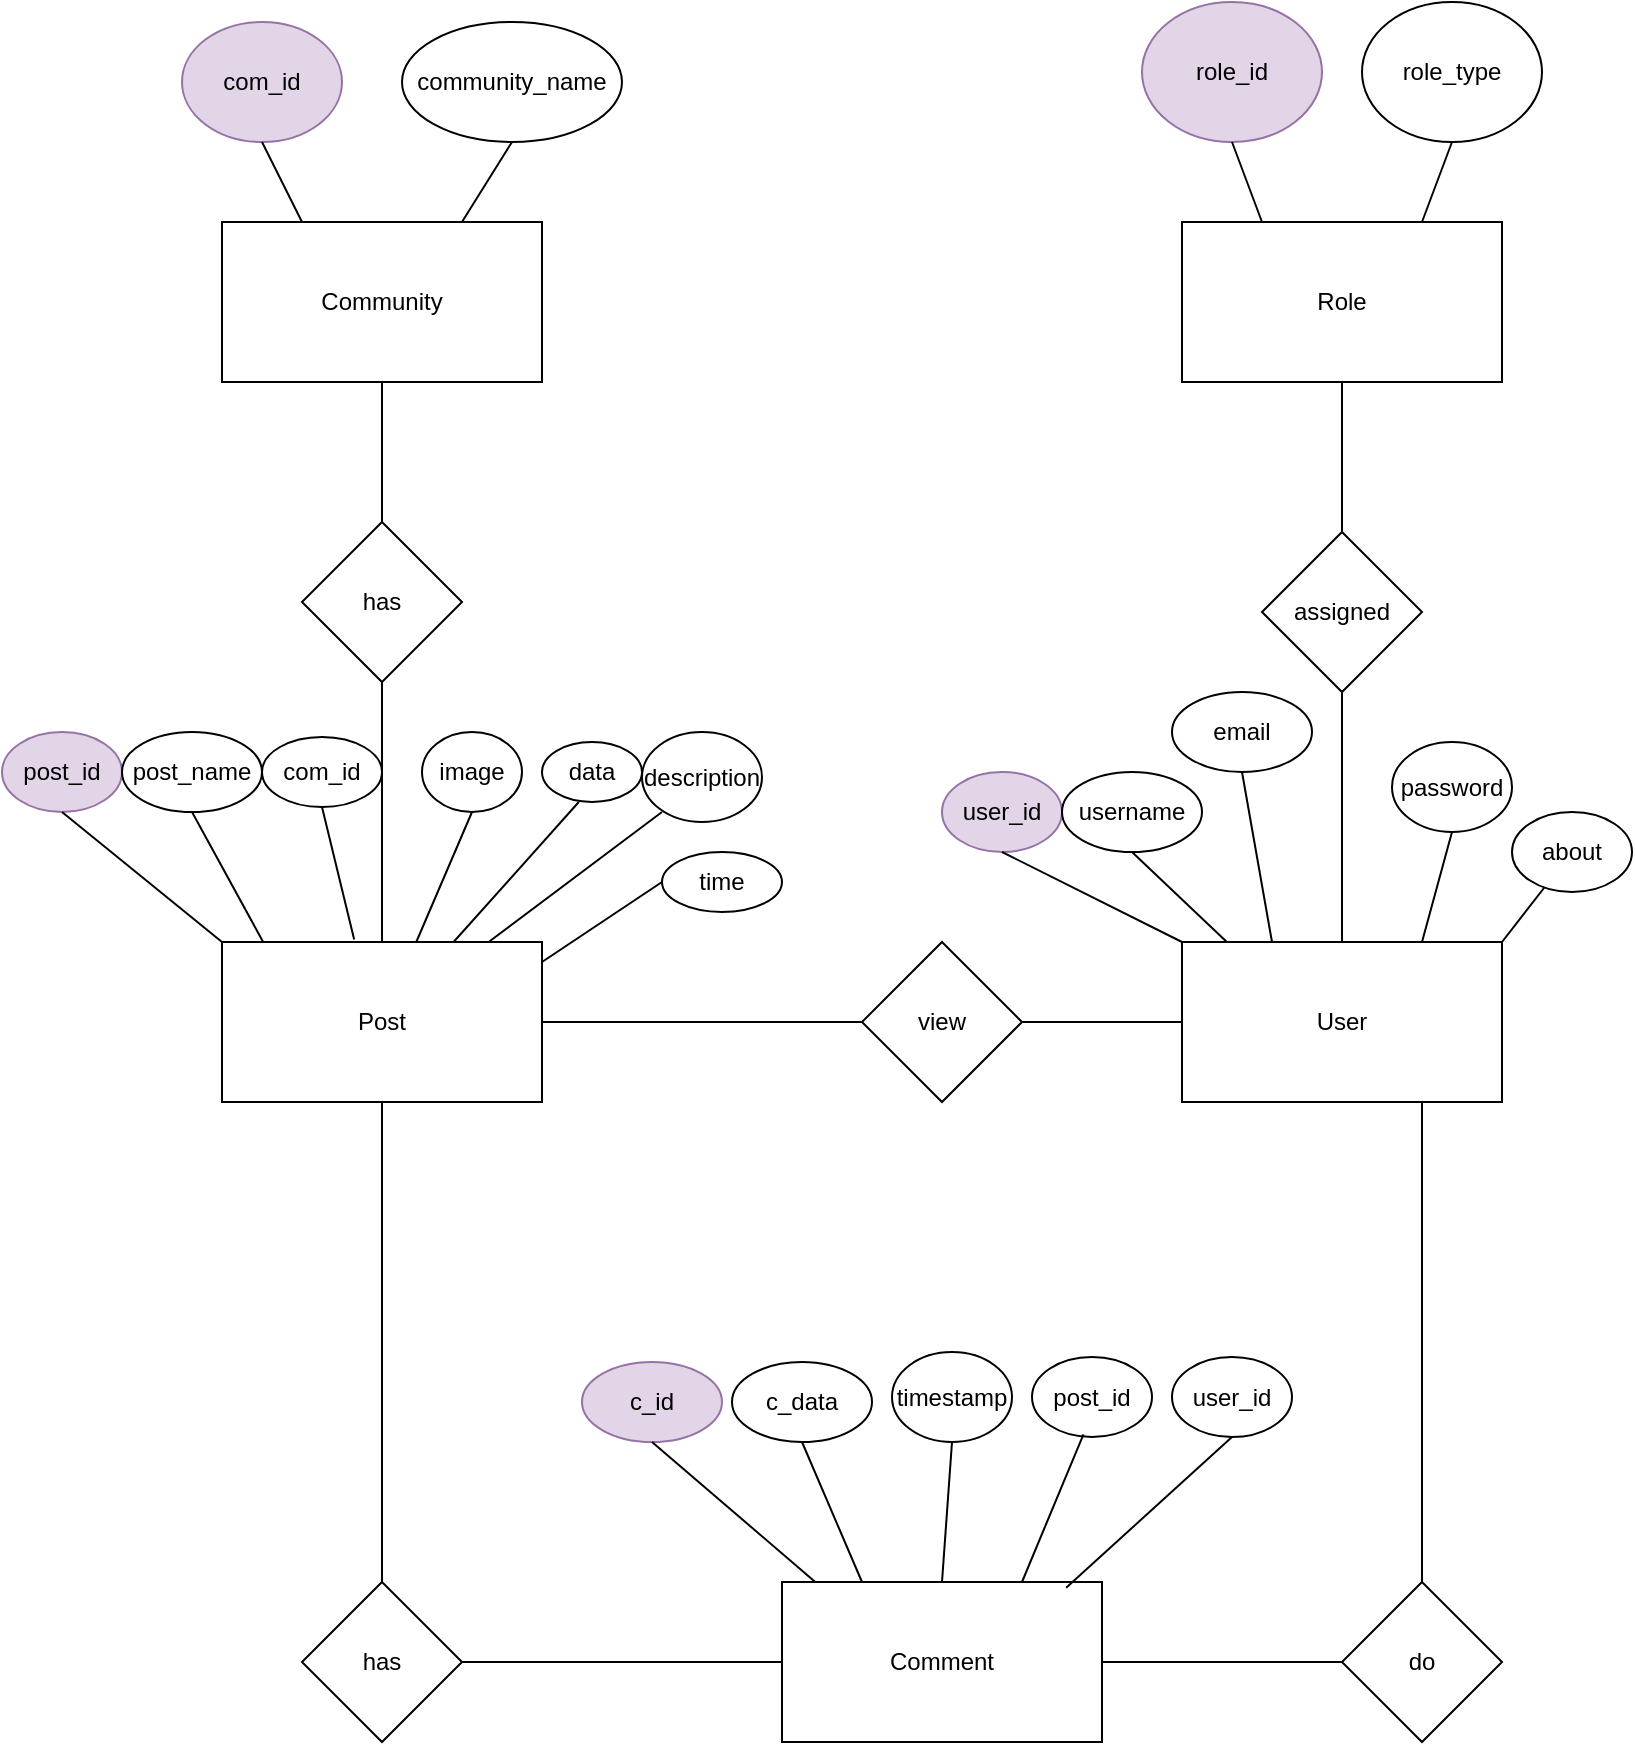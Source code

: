 <mxfile version="24.2.3" type="device">
  <diagram name="Page-1" id="knucLsfNysEEauxZiomg">
    <mxGraphModel dx="930" dy="1166" grid="1" gridSize="10" guides="1" tooltips="1" connect="1" arrows="1" fold="1" page="1" pageScale="1" pageWidth="850" pageHeight="1100" background="none" math="0" shadow="0">
      <root>
        <mxCell id="0" />
        <mxCell id="1" parent="0" />
        <mxCell id="cFev3wSajb951gtCsFEo-1" value="Post" style="rounded=0;whiteSpace=wrap;html=1;" vertex="1" parent="1">
          <mxGeometry x="120" y="520" width="160" height="80" as="geometry" />
        </mxCell>
        <mxCell id="cFev3wSajb951gtCsFEo-2" value="post_id" style="ellipse;whiteSpace=wrap;html=1;fillColor=#e1d5e7;strokeColor=#9673a6;" vertex="1" parent="1">
          <mxGeometry x="10" y="415" width="60" height="40" as="geometry" />
        </mxCell>
        <mxCell id="cFev3wSajb951gtCsFEo-3" value="post_name" style="ellipse;whiteSpace=wrap;html=1;" vertex="1" parent="1">
          <mxGeometry x="70" y="415" width="70" height="40" as="geometry" />
        </mxCell>
        <mxCell id="cFev3wSajb951gtCsFEo-5" value="com_id" style="ellipse;whiteSpace=wrap;html=1;" vertex="1" parent="1">
          <mxGeometry x="140" y="417.5" width="60" height="35" as="geometry" />
        </mxCell>
        <mxCell id="cFev3wSajb951gtCsFEo-7" value="data" style="ellipse;whiteSpace=wrap;html=1;" vertex="1" parent="1">
          <mxGeometry x="280" y="420" width="50" height="30" as="geometry" />
        </mxCell>
        <mxCell id="cFev3wSajb951gtCsFEo-8" value="description" style="ellipse;whiteSpace=wrap;html=1;" vertex="1" parent="1">
          <mxGeometry x="330" y="415" width="60" height="45" as="geometry" />
        </mxCell>
        <mxCell id="cFev3wSajb951gtCsFEo-9" value="" style="endArrow=none;html=1;rounded=0;exitX=0;exitY=0;exitDx=0;exitDy=0;entryX=0.5;entryY=1;entryDx=0;entryDy=0;" edge="1" parent="1" source="cFev3wSajb951gtCsFEo-1" target="cFev3wSajb951gtCsFEo-2">
          <mxGeometry width="50" height="50" relative="1" as="geometry">
            <mxPoint x="60" y="495" as="sourcePoint" />
            <mxPoint x="110" y="445" as="targetPoint" />
          </mxGeometry>
        </mxCell>
        <mxCell id="cFev3wSajb951gtCsFEo-10" value="" style="endArrow=none;html=1;rounded=0;exitX=0.129;exitY=0.001;exitDx=0;exitDy=0;entryX=0.5;entryY=1;entryDx=0;entryDy=0;exitPerimeter=0;" edge="1" parent="1" source="cFev3wSajb951gtCsFEo-1" target="cFev3wSajb951gtCsFEo-3">
          <mxGeometry width="50" height="50" relative="1" as="geometry">
            <mxPoint x="220" y="485" as="sourcePoint" />
            <mxPoint x="130" y="435" as="targetPoint" />
          </mxGeometry>
        </mxCell>
        <mxCell id="cFev3wSajb951gtCsFEo-11" value="" style="endArrow=none;html=1;rounded=0;exitX=0.413;exitY=-0.015;exitDx=0;exitDy=0;entryX=0.5;entryY=1;entryDx=0;entryDy=0;exitPerimeter=0;" edge="1" parent="1" source="cFev3wSajb951gtCsFEo-1" target="cFev3wSajb951gtCsFEo-5">
          <mxGeometry width="50" height="50" relative="1" as="geometry">
            <mxPoint x="310" y="485" as="sourcePoint" />
            <mxPoint x="220" y="435" as="targetPoint" />
          </mxGeometry>
        </mxCell>
        <mxCell id="cFev3wSajb951gtCsFEo-12" value="" style="endArrow=none;html=1;rounded=0;entryX=0.5;entryY=1;entryDx=0;entryDy=0;" edge="1" parent="1" source="cFev3wSajb951gtCsFEo-1" target="cFev3wSajb951gtCsFEo-25">
          <mxGeometry width="50" height="50" relative="1" as="geometry">
            <mxPoint x="210" y="495" as="sourcePoint" />
            <mxPoint x="240" y="430" as="targetPoint" />
          </mxGeometry>
        </mxCell>
        <mxCell id="cFev3wSajb951gtCsFEo-13" value="" style="endArrow=none;html=1;rounded=0;" edge="1" parent="1" source="cFev3wSajb951gtCsFEo-1">
          <mxGeometry width="50" height="50" relative="1" as="geometry">
            <mxPoint x="250" y="495" as="sourcePoint" />
            <mxPoint x="298.4" y="450" as="targetPoint" />
          </mxGeometry>
        </mxCell>
        <mxCell id="cFev3wSajb951gtCsFEo-14" value="User" style="rounded=0;whiteSpace=wrap;html=1;" vertex="1" parent="1">
          <mxGeometry x="600" y="520" width="160" height="80" as="geometry" />
        </mxCell>
        <mxCell id="cFev3wSajb951gtCsFEo-15" value="user_id" style="ellipse;whiteSpace=wrap;html=1;fillColor=#e1d5e7;strokeColor=#9673a6;" vertex="1" parent="1">
          <mxGeometry x="480" y="435" width="60" height="40" as="geometry" />
        </mxCell>
        <mxCell id="cFev3wSajb951gtCsFEo-16" value="username" style="ellipse;whiteSpace=wrap;html=1;" vertex="1" parent="1">
          <mxGeometry x="540" y="435" width="70" height="40" as="geometry" />
        </mxCell>
        <mxCell id="cFev3wSajb951gtCsFEo-17" value="email" style="ellipse;whiteSpace=wrap;html=1;" vertex="1" parent="1">
          <mxGeometry x="595" y="395" width="70" height="40" as="geometry" />
        </mxCell>
        <mxCell id="cFev3wSajb951gtCsFEo-18" value="password" style="ellipse;whiteSpace=wrap;html=1;" vertex="1" parent="1">
          <mxGeometry x="705" y="420" width="60" height="45" as="geometry" />
        </mxCell>
        <mxCell id="cFev3wSajb951gtCsFEo-19" value="about" style="ellipse;whiteSpace=wrap;html=1;" vertex="1" parent="1">
          <mxGeometry x="765" y="455" width="60" height="40" as="geometry" />
        </mxCell>
        <mxCell id="cFev3wSajb951gtCsFEo-20" value="" style="endArrow=none;html=1;rounded=0;exitX=0;exitY=0;exitDx=0;exitDy=0;entryX=0.5;entryY=1;entryDx=0;entryDy=0;" edge="1" parent="1" source="cFev3wSajb951gtCsFEo-14" target="cFev3wSajb951gtCsFEo-15">
          <mxGeometry width="50" height="50" relative="1" as="geometry">
            <mxPoint x="510" y="495" as="sourcePoint" />
            <mxPoint x="560" y="445" as="targetPoint" />
          </mxGeometry>
        </mxCell>
        <mxCell id="cFev3wSajb951gtCsFEo-21" value="" style="endArrow=none;html=1;rounded=0;exitX=0.141;exitY=0.001;exitDx=0;exitDy=0;entryX=0.5;entryY=1;entryDx=0;entryDy=0;exitPerimeter=0;" edge="1" parent="1" source="cFev3wSajb951gtCsFEo-14" target="cFev3wSajb951gtCsFEo-16">
          <mxGeometry width="50" height="50" relative="1" as="geometry">
            <mxPoint x="670" y="485" as="sourcePoint" />
            <mxPoint x="580" y="435" as="targetPoint" />
          </mxGeometry>
        </mxCell>
        <mxCell id="cFev3wSajb951gtCsFEo-22" value="" style="endArrow=none;html=1;rounded=0;entryX=0.5;entryY=1;entryDx=0;entryDy=0;" edge="1" parent="1" target="cFev3wSajb951gtCsFEo-17">
          <mxGeometry width="50" height="50" relative="1" as="geometry">
            <mxPoint x="645" y="520" as="sourcePoint" />
            <mxPoint x="670" y="435" as="targetPoint" />
          </mxGeometry>
        </mxCell>
        <mxCell id="cFev3wSajb951gtCsFEo-23" value="" style="endArrow=none;html=1;rounded=0;exitX=0.75;exitY=0;exitDx=0;exitDy=0;entryX=0.5;entryY=1;entryDx=0;entryDy=0;" edge="1" parent="1" source="cFev3wSajb951gtCsFEo-14" target="cFev3wSajb951gtCsFEo-18">
          <mxGeometry width="50" height="50" relative="1" as="geometry">
            <mxPoint x="710" y="480" as="sourcePoint" />
            <mxPoint x="720" y="430" as="targetPoint" />
          </mxGeometry>
        </mxCell>
        <mxCell id="cFev3wSajb951gtCsFEo-24" value="" style="endArrow=none;html=1;rounded=0;exitX=1;exitY=0;exitDx=0;exitDy=0;" edge="1" parent="1" source="cFev3wSajb951gtCsFEo-14" target="cFev3wSajb951gtCsFEo-19">
          <mxGeometry width="50" height="50" relative="1" as="geometry">
            <mxPoint x="790" y="480" as="sourcePoint" />
            <mxPoint x="800" y="440" as="targetPoint" />
          </mxGeometry>
        </mxCell>
        <mxCell id="cFev3wSajb951gtCsFEo-25" value="image" style="ellipse;whiteSpace=wrap;html=1;" vertex="1" parent="1">
          <mxGeometry x="220" y="415" width="50" height="40" as="geometry" />
        </mxCell>
        <mxCell id="cFev3wSajb951gtCsFEo-26" value="" style="endArrow=none;html=1;rounded=0;" edge="1" parent="1" source="cFev3wSajb951gtCsFEo-1">
          <mxGeometry width="50" height="50" relative="1" as="geometry">
            <mxPoint x="280" y="515" as="sourcePoint" />
            <mxPoint x="340" y="455" as="targetPoint" />
          </mxGeometry>
        </mxCell>
        <mxCell id="cFev3wSajb951gtCsFEo-27" value="view" style="rhombus;whiteSpace=wrap;html=1;" vertex="1" parent="1">
          <mxGeometry x="440" y="520" width="80" height="80" as="geometry" />
        </mxCell>
        <mxCell id="cFev3wSajb951gtCsFEo-28" value="" style="endArrow=none;html=1;rounded=0;exitX=1;exitY=0.5;exitDx=0;exitDy=0;entryX=0;entryY=0.5;entryDx=0;entryDy=0;" edge="1" parent="1" source="cFev3wSajb951gtCsFEo-1" target="cFev3wSajb951gtCsFEo-27">
          <mxGeometry width="50" height="50" relative="1" as="geometry">
            <mxPoint x="470" y="625" as="sourcePoint" />
            <mxPoint x="520" y="575" as="targetPoint" />
          </mxGeometry>
        </mxCell>
        <mxCell id="cFev3wSajb951gtCsFEo-29" value="" style="endArrow=none;html=1;rounded=0;exitX=1;exitY=0.5;exitDx=0;exitDy=0;entryX=0;entryY=0.5;entryDx=0;entryDy=0;" edge="1" parent="1" source="cFev3wSajb951gtCsFEo-27" target="cFev3wSajb951gtCsFEo-14">
          <mxGeometry width="50" height="50" relative="1" as="geometry">
            <mxPoint x="330" y="625" as="sourcePoint" />
            <mxPoint x="380" y="575" as="targetPoint" />
          </mxGeometry>
        </mxCell>
        <mxCell id="cFev3wSajb951gtCsFEo-32" value="time" style="ellipse;whiteSpace=wrap;html=1;" vertex="1" parent="1">
          <mxGeometry x="340" y="475" width="60" height="30" as="geometry" />
        </mxCell>
        <mxCell id="cFev3wSajb951gtCsFEo-33" value="" style="endArrow=none;html=1;rounded=0;entryX=0;entryY=0.5;entryDx=0;entryDy=0;exitX=1;exitY=0.125;exitDx=0;exitDy=0;exitPerimeter=0;" edge="1" parent="1" source="cFev3wSajb951gtCsFEo-1" target="cFev3wSajb951gtCsFEo-32">
          <mxGeometry width="50" height="50" relative="1" as="geometry">
            <mxPoint x="270" y="535" as="sourcePoint" />
            <mxPoint x="320" y="485" as="targetPoint" />
          </mxGeometry>
        </mxCell>
        <mxCell id="cFev3wSajb951gtCsFEo-34" value="Comment" style="rounded=0;whiteSpace=wrap;html=1;" vertex="1" parent="1">
          <mxGeometry x="400" y="840" width="160" height="80" as="geometry" />
        </mxCell>
        <mxCell id="cFev3wSajb951gtCsFEo-35" value="c_id" style="ellipse;whiteSpace=wrap;html=1;fillColor=#e1d5e7;strokeColor=#9673a6;" vertex="1" parent="1">
          <mxGeometry x="300" y="730" width="70" height="40" as="geometry" />
        </mxCell>
        <mxCell id="cFev3wSajb951gtCsFEo-36" value="c_data" style="ellipse;whiteSpace=wrap;html=1;" vertex="1" parent="1">
          <mxGeometry x="375" y="730" width="70" height="40" as="geometry" />
        </mxCell>
        <mxCell id="cFev3wSajb951gtCsFEo-37" value="timestamp" style="ellipse;whiteSpace=wrap;html=1;" vertex="1" parent="1">
          <mxGeometry x="455" y="725" width="60" height="45" as="geometry" />
        </mxCell>
        <mxCell id="cFev3wSajb951gtCsFEo-38" value="post_id" style="ellipse;whiteSpace=wrap;html=1;" vertex="1" parent="1">
          <mxGeometry x="525" y="727.5" width="60" height="40" as="geometry" />
        </mxCell>
        <mxCell id="cFev3wSajb951gtCsFEo-39" value="" style="endArrow=none;html=1;rounded=0;exitX=0.5;exitY=1;exitDx=0;exitDy=0;entryX=0.888;entryY=0.036;entryDx=0;entryDy=0;entryPerimeter=0;" edge="1" parent="1" source="cFev3wSajb951gtCsFEo-45" target="cFev3wSajb951gtCsFEo-34">
          <mxGeometry width="50" height="50" relative="1" as="geometry">
            <mxPoint x="635.0" y="920" as="sourcePoint" />
            <mxPoint x="560" y="815" as="targetPoint" />
          </mxGeometry>
        </mxCell>
        <mxCell id="cFev3wSajb951gtCsFEo-40" value="" style="endArrow=none;html=1;rounded=0;exitX=0.103;exitY=-0.002;exitDx=0;exitDy=0;entryX=0.5;entryY=1;entryDx=0;entryDy=0;exitPerimeter=0;" edge="1" parent="1" source="cFev3wSajb951gtCsFEo-34" target="cFev3wSajb951gtCsFEo-35">
          <mxGeometry width="50" height="50" relative="1" as="geometry">
            <mxPoint x="400" y="815" as="sourcePoint" />
            <mxPoint x="365" y="745" as="targetPoint" />
          </mxGeometry>
        </mxCell>
        <mxCell id="cFev3wSajb951gtCsFEo-41" value="" style="endArrow=none;html=1;rounded=0;exitX=0.25;exitY=0;exitDx=0;exitDy=0;entryX=0.5;entryY=1;entryDx=0;entryDy=0;" edge="1" parent="1" source="cFev3wSajb951gtCsFEo-34" target="cFev3wSajb951gtCsFEo-36">
          <mxGeometry width="50" height="50" relative="1" as="geometry">
            <mxPoint x="440" y="815" as="sourcePoint" />
            <mxPoint x="455" y="745" as="targetPoint" />
          </mxGeometry>
        </mxCell>
        <mxCell id="cFev3wSajb951gtCsFEo-42" value="" style="endArrow=none;html=1;rounded=0;exitX=0.5;exitY=0;exitDx=0;exitDy=0;entryX=0.5;entryY=1;entryDx=0;entryDy=0;" edge="1" parent="1" source="cFev3wSajb951gtCsFEo-34" target="cFev3wSajb951gtCsFEo-37">
          <mxGeometry width="50" height="50" relative="1" as="geometry">
            <mxPoint x="502.24" y="815.8" as="sourcePoint" />
            <mxPoint x="505" y="740" as="targetPoint" />
          </mxGeometry>
        </mxCell>
        <mxCell id="cFev3wSajb951gtCsFEo-43" value="" style="endArrow=none;html=1;rounded=0;exitX=0.75;exitY=0;exitDx=0;exitDy=0;entryX=0.429;entryY=0.966;entryDx=0;entryDy=0;entryPerimeter=0;" edge="1" parent="1" source="cFev3wSajb951gtCsFEo-34" target="cFev3wSajb951gtCsFEo-38">
          <mxGeometry width="50" height="50" relative="1" as="geometry">
            <mxPoint x="520" y="815" as="sourcePoint" />
            <mxPoint x="585" y="790" as="targetPoint" />
          </mxGeometry>
        </mxCell>
        <mxCell id="cFev3wSajb951gtCsFEo-44" value="" style="endArrow=none;html=1;rounded=0;exitX=1;exitY=0.5;exitDx=0;exitDy=0;entryX=0;entryY=0.5;entryDx=0;entryDy=0;" edge="1" parent="1" target="cFev3wSajb951gtCsFEo-34" source="cFev3wSajb951gtCsFEo-46">
          <mxGeometry width="50" height="50" relative="1" as="geometry">
            <mxPoint x="240" y="855" as="sourcePoint" />
            <mxPoint x="400" y="855" as="targetPoint" />
          </mxGeometry>
        </mxCell>
        <mxCell id="cFev3wSajb951gtCsFEo-45" value="user_id" style="ellipse;whiteSpace=wrap;html=1;" vertex="1" parent="1">
          <mxGeometry x="595" y="727.5" width="60" height="40" as="geometry" />
        </mxCell>
        <mxCell id="cFev3wSajb951gtCsFEo-46" value="has" style="rhombus;whiteSpace=wrap;html=1;" vertex="1" parent="1">
          <mxGeometry x="160" y="840" width="80" height="80" as="geometry" />
        </mxCell>
        <mxCell id="cFev3wSajb951gtCsFEo-47" value="do" style="rhombus;whiteSpace=wrap;html=1;" vertex="1" parent="1">
          <mxGeometry x="680" y="840" width="80" height="80" as="geometry" />
        </mxCell>
        <mxCell id="cFev3wSajb951gtCsFEo-48" value="" style="endArrow=none;html=1;rounded=0;exitX=0.5;exitY=0;exitDx=0;exitDy=0;entryX=0.5;entryY=1;entryDx=0;entryDy=0;" edge="1" parent="1" source="cFev3wSajb951gtCsFEo-46" target="cFev3wSajb951gtCsFEo-1">
          <mxGeometry width="50" height="50" relative="1" as="geometry">
            <mxPoint x="200" y="815" as="sourcePoint" />
            <mxPoint x="410" y="605" as="targetPoint" />
          </mxGeometry>
        </mxCell>
        <mxCell id="cFev3wSajb951gtCsFEo-49" value="" style="endArrow=none;html=1;rounded=0;exitX=0.5;exitY=0;exitDx=0;exitDy=0;entryX=0.75;entryY=1;entryDx=0;entryDy=0;" edge="1" parent="1" source="cFev3wSajb951gtCsFEo-47" target="cFev3wSajb951gtCsFEo-14">
          <mxGeometry width="50" height="50" relative="1" as="geometry">
            <mxPoint x="720" y="815" as="sourcePoint" />
            <mxPoint x="410" y="605" as="targetPoint" />
          </mxGeometry>
        </mxCell>
        <mxCell id="cFev3wSajb951gtCsFEo-50" value="" style="endArrow=none;html=1;rounded=0;exitX=1;exitY=0.5;exitDx=0;exitDy=0;entryX=0;entryY=0.5;entryDx=0;entryDy=0;" edge="1" parent="1" source="cFev3wSajb951gtCsFEo-34" target="cFev3wSajb951gtCsFEo-47">
          <mxGeometry width="50" height="50" relative="1" as="geometry">
            <mxPoint x="560" y="855" as="sourcePoint" />
            <mxPoint x="680" y="855" as="targetPoint" />
          </mxGeometry>
        </mxCell>
        <mxCell id="cFev3wSajb951gtCsFEo-51" value="Community" style="rounded=0;whiteSpace=wrap;html=1;" vertex="1" parent="1">
          <mxGeometry x="120" y="160" width="160" height="80" as="geometry" />
        </mxCell>
        <mxCell id="cFev3wSajb951gtCsFEo-52" value="com_id" style="ellipse;whiteSpace=wrap;html=1;fillColor=#e1d5e7;strokeColor=#9673a6;" vertex="1" parent="1">
          <mxGeometry x="100" y="60" width="80" height="60" as="geometry" />
        </mxCell>
        <mxCell id="cFev3wSajb951gtCsFEo-53" value="" style="endArrow=none;html=1;rounded=0;exitX=0.5;exitY=1;exitDx=0;exitDy=0;entryX=0.25;entryY=0;entryDx=0;entryDy=0;" edge="1" parent="1" source="cFev3wSajb951gtCsFEo-52" target="cFev3wSajb951gtCsFEo-51">
          <mxGeometry width="50" height="50" relative="1" as="geometry">
            <mxPoint x="280" y="340" as="sourcePoint" />
            <mxPoint x="330" y="290" as="targetPoint" />
          </mxGeometry>
        </mxCell>
        <mxCell id="cFev3wSajb951gtCsFEo-54" value="community_name" style="ellipse;whiteSpace=wrap;html=1;" vertex="1" parent="1">
          <mxGeometry x="210" y="60" width="110" height="60" as="geometry" />
        </mxCell>
        <mxCell id="cFev3wSajb951gtCsFEo-55" value="" style="endArrow=none;html=1;rounded=0;entryX=0.5;entryY=1;entryDx=0;entryDy=0;exitX=0.75;exitY=0;exitDx=0;exitDy=0;" edge="1" parent="1" source="cFev3wSajb951gtCsFEo-51" target="cFev3wSajb951gtCsFEo-54">
          <mxGeometry width="50" height="50" relative="1" as="geometry">
            <mxPoint x="280" y="340" as="sourcePoint" />
            <mxPoint x="330" y="290" as="targetPoint" />
          </mxGeometry>
        </mxCell>
        <mxCell id="cFev3wSajb951gtCsFEo-56" value="" style="endArrow=none;html=1;rounded=0;exitX=0.5;exitY=0;exitDx=0;exitDy=0;" edge="1" parent="1" source="cFev3wSajb951gtCsFEo-1" target="cFev3wSajb951gtCsFEo-57">
          <mxGeometry width="50" height="50" relative="1" as="geometry">
            <mxPoint x="210" y="490" as="sourcePoint" />
            <mxPoint x="330" y="290" as="targetPoint" />
          </mxGeometry>
        </mxCell>
        <mxCell id="cFev3wSajb951gtCsFEo-57" value="has" style="rhombus;whiteSpace=wrap;html=1;" vertex="1" parent="1">
          <mxGeometry x="160" y="310" width="80" height="80" as="geometry" />
        </mxCell>
        <mxCell id="cFev3wSajb951gtCsFEo-58" value="" style="endArrow=none;html=1;rounded=0;entryX=0.5;entryY=1;entryDx=0;entryDy=0;exitX=0.5;exitY=0;exitDx=0;exitDy=0;" edge="1" parent="1" source="cFev3wSajb951gtCsFEo-57" target="cFev3wSajb951gtCsFEo-51">
          <mxGeometry width="50" height="50" relative="1" as="geometry">
            <mxPoint x="230" y="400" as="sourcePoint" />
            <mxPoint x="280" y="350" as="targetPoint" />
          </mxGeometry>
        </mxCell>
        <mxCell id="cFev3wSajb951gtCsFEo-59" value="Role" style="rounded=0;whiteSpace=wrap;html=1;" vertex="1" parent="1">
          <mxGeometry x="600" y="160" width="160" height="80" as="geometry" />
        </mxCell>
        <mxCell id="cFev3wSajb951gtCsFEo-60" value="role_id" style="ellipse;whiteSpace=wrap;html=1;fillColor=#e1d5e7;strokeColor=#9673a6;" vertex="1" parent="1">
          <mxGeometry x="580" y="50" width="90" height="70" as="geometry" />
        </mxCell>
        <mxCell id="cFev3wSajb951gtCsFEo-61" value="" style="endArrow=none;html=1;rounded=0;exitX=0.5;exitY=1;exitDx=0;exitDy=0;entryX=0.25;entryY=0;entryDx=0;entryDy=0;" edge="1" parent="1" source="cFev3wSajb951gtCsFEo-60" target="cFev3wSajb951gtCsFEo-59">
          <mxGeometry width="50" height="50" relative="1" as="geometry">
            <mxPoint x="490" y="460" as="sourcePoint" />
            <mxPoint x="540" y="410" as="targetPoint" />
          </mxGeometry>
        </mxCell>
        <mxCell id="cFev3wSajb951gtCsFEo-62" value="role_type" style="ellipse;whiteSpace=wrap;html=1;" vertex="1" parent="1">
          <mxGeometry x="690" y="50" width="90" height="70" as="geometry" />
        </mxCell>
        <mxCell id="cFev3wSajb951gtCsFEo-63" value="" style="endArrow=none;html=1;rounded=0;exitX=0.5;exitY=1;exitDx=0;exitDy=0;entryX=0.75;entryY=0;entryDx=0;entryDy=0;" edge="1" parent="1" source="cFev3wSajb951gtCsFEo-62" target="cFev3wSajb951gtCsFEo-59">
          <mxGeometry width="50" height="50" relative="1" as="geometry">
            <mxPoint x="490" y="460" as="sourcePoint" />
            <mxPoint x="540" y="410" as="targetPoint" />
          </mxGeometry>
        </mxCell>
        <mxCell id="cFev3wSajb951gtCsFEo-64" value="assigned" style="rhombus;whiteSpace=wrap;html=1;" vertex="1" parent="1">
          <mxGeometry x="640" y="315" width="80" height="80" as="geometry" />
        </mxCell>
        <mxCell id="cFev3wSajb951gtCsFEo-65" value="" style="endArrow=none;html=1;rounded=0;exitX=0.5;exitY=1;exitDx=0;exitDy=0;entryX=0.5;entryY=0;entryDx=0;entryDy=0;" edge="1" parent="1" source="cFev3wSajb951gtCsFEo-59" target="cFev3wSajb951gtCsFEo-64">
          <mxGeometry width="50" height="50" relative="1" as="geometry">
            <mxPoint x="490" y="510" as="sourcePoint" />
            <mxPoint x="540" y="460" as="targetPoint" />
          </mxGeometry>
        </mxCell>
        <mxCell id="cFev3wSajb951gtCsFEo-66" value="" style="endArrow=none;html=1;rounded=0;exitX=0.5;exitY=1;exitDx=0;exitDy=0;entryX=0.5;entryY=0;entryDx=0;entryDy=0;" edge="1" parent="1" source="cFev3wSajb951gtCsFEo-64" target="cFev3wSajb951gtCsFEo-14">
          <mxGeometry width="50" height="50" relative="1" as="geometry">
            <mxPoint x="490" y="510" as="sourcePoint" />
            <mxPoint x="540" y="460" as="targetPoint" />
          </mxGeometry>
        </mxCell>
      </root>
    </mxGraphModel>
  </diagram>
</mxfile>
